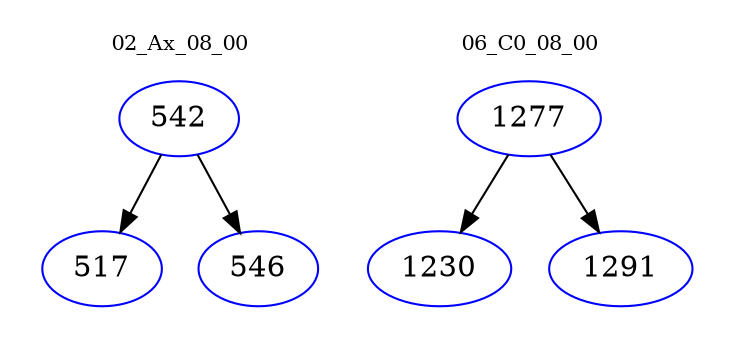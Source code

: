 digraph{
subgraph cluster_0 {
color = white
label = "02_Ax_08_00";
fontsize=10;
T0_542 [label="542", color="blue"]
T0_542 -> T0_517 [color="black"]
T0_517 [label="517", color="blue"]
T0_542 -> T0_546 [color="black"]
T0_546 [label="546", color="blue"]
}
subgraph cluster_1 {
color = white
label = "06_C0_08_00";
fontsize=10;
T1_1277 [label="1277", color="blue"]
T1_1277 -> T1_1230 [color="black"]
T1_1230 [label="1230", color="blue"]
T1_1277 -> T1_1291 [color="black"]
T1_1291 [label="1291", color="blue"]
}
}
